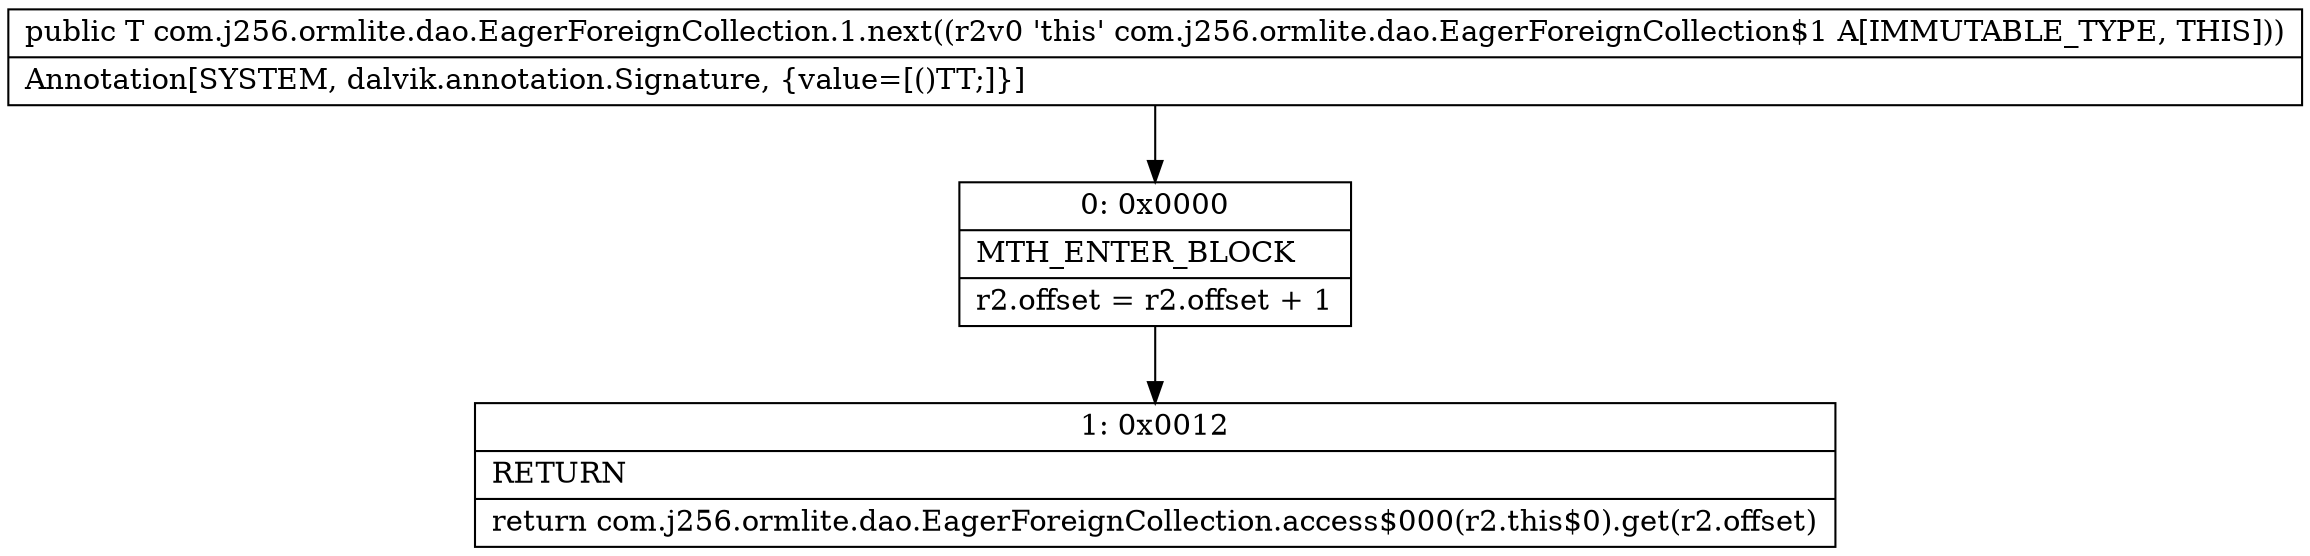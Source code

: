 digraph "CFG forcom.j256.ormlite.dao.EagerForeignCollection.1.next()Ljava\/lang\/Object;" {
Node_0 [shape=record,label="{0\:\ 0x0000|MTH_ENTER_BLOCK\l|r2.offset = r2.offset + 1\l}"];
Node_1 [shape=record,label="{1\:\ 0x0012|RETURN\l|return com.j256.ormlite.dao.EagerForeignCollection.access$000(r2.this$0).get(r2.offset)\l}"];
MethodNode[shape=record,label="{public T com.j256.ormlite.dao.EagerForeignCollection.1.next((r2v0 'this' com.j256.ormlite.dao.EagerForeignCollection$1 A[IMMUTABLE_TYPE, THIS]))  | Annotation[SYSTEM, dalvik.annotation.Signature, \{value=[()TT;]\}]\l}"];
MethodNode -> Node_0;
Node_0 -> Node_1;
}


